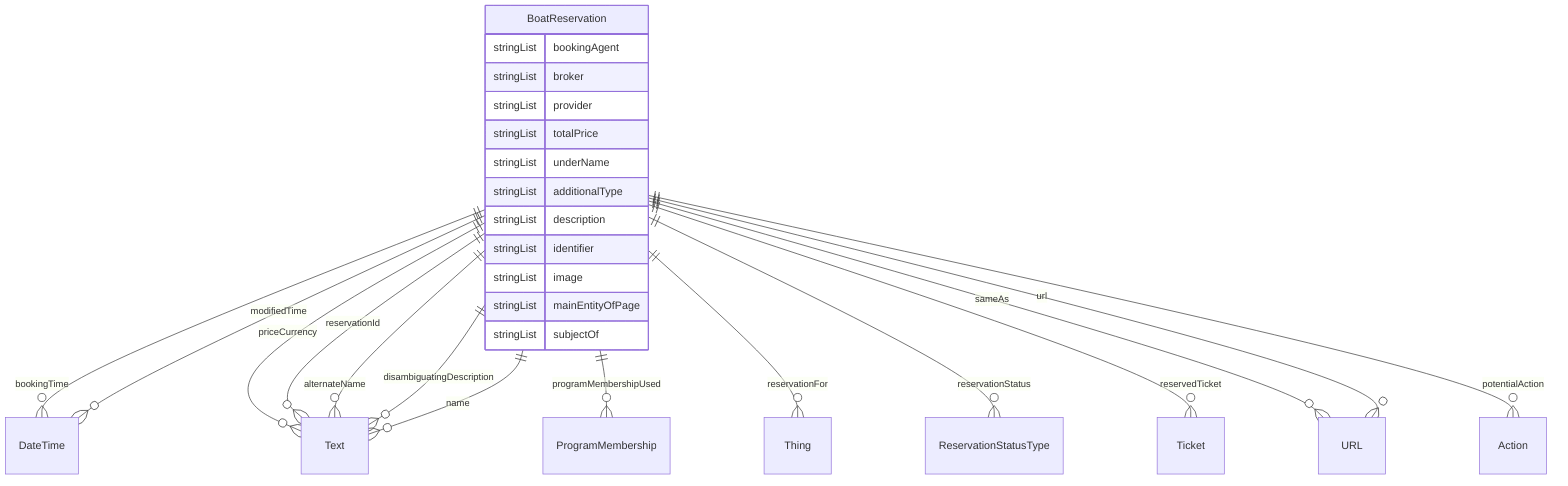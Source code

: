 erDiagram
BoatReservation {
    stringList bookingAgent  
    stringList broker  
    stringList provider  
    stringList totalPrice  
    stringList underName  
    stringList additionalType  
    stringList description  
    stringList identifier  
    stringList image  
    stringList mainEntityOfPage  
    stringList subjectOf  
}

BoatReservation ||--}o DateTime : "bookingTime"
BoatReservation ||--}o DateTime : "modifiedTime"
BoatReservation ||--}o Text : "priceCurrency"
BoatReservation ||--}o ProgramMembership : "programMembershipUsed"
BoatReservation ||--}o Thing : "reservationFor"
BoatReservation ||--}o Text : "reservationId"
BoatReservation ||--}o ReservationStatusType : "reservationStatus"
BoatReservation ||--}o Ticket : "reservedTicket"
BoatReservation ||--}o Text : "alternateName"
BoatReservation ||--}o Text : "disambiguatingDescription"
BoatReservation ||--}o Text : "name"
BoatReservation ||--}o URL : "sameAs"
BoatReservation ||--}o Action : "potentialAction"
BoatReservation ||--}o URL : "url"